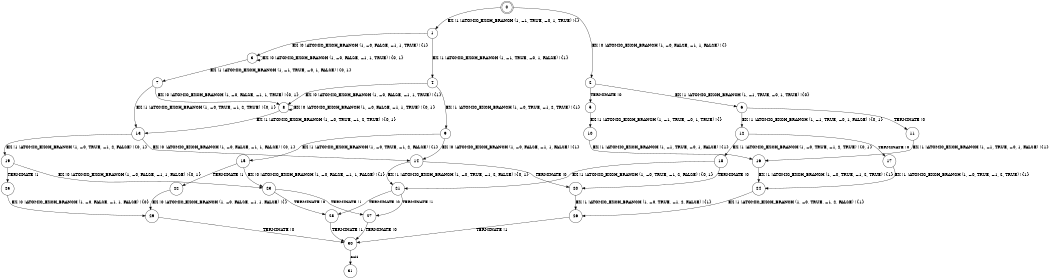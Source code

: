 digraph BCG {
size = "7, 10.5";
center = TRUE;
node [shape = circle];
0 [peripheries = 2];
0 -> 1 [label = "EX !1 !ATOMIC_EXCH_BRANCH (1, +1, TRUE, +0, 1, TRUE) !{}"];
0 -> 2 [label = "EX !0 !ATOMIC_EXCH_BRANCH (1, +0, FALSE, +1, 1, FALSE) !{}"];
1 -> 3 [label = "EX !0 !ATOMIC_EXCH_BRANCH (1, +0, FALSE, +1, 1, TRUE) !{1}"];
1 -> 4 [label = "EX !1 !ATOMIC_EXCH_BRANCH (1, +1, TRUE, +0, 1, FALSE) !{1}"];
2 -> 5 [label = "TERMINATE !0"];
2 -> 6 [label = "EX !1 !ATOMIC_EXCH_BRANCH (1, +1, TRUE, +0, 1, TRUE) !{0}"];
3 -> 7 [label = "EX !1 !ATOMIC_EXCH_BRANCH (1, +1, TRUE, +0, 1, FALSE) !{0, 1}"];
3 -> 3 [label = "EX !0 !ATOMIC_EXCH_BRANCH (1, +0, FALSE, +1, 1, TRUE) !{0, 1}"];
4 -> 8 [label = "EX !0 !ATOMIC_EXCH_BRANCH (1, +0, FALSE, +1, 1, TRUE) !{1}"];
4 -> 9 [label = "EX !1 !ATOMIC_EXCH_BRANCH (1, +0, TRUE, +1, 2, TRUE) !{1}"];
5 -> 10 [label = "EX !1 !ATOMIC_EXCH_BRANCH (1, +1, TRUE, +0, 1, TRUE) !{}"];
6 -> 11 [label = "TERMINATE !0"];
6 -> 12 [label = "EX !1 !ATOMIC_EXCH_BRANCH (1, +1, TRUE, +0, 1, FALSE) !{0, 1}"];
7 -> 13 [label = "EX !1 !ATOMIC_EXCH_BRANCH (1, +0, TRUE, +1, 2, TRUE) !{0, 1}"];
7 -> 8 [label = "EX !0 !ATOMIC_EXCH_BRANCH (1, +0, FALSE, +1, 1, TRUE) !{0, 1}"];
8 -> 13 [label = "EX !1 !ATOMIC_EXCH_BRANCH (1, +0, TRUE, +1, 2, TRUE) !{0, 1}"];
8 -> 8 [label = "EX !0 !ATOMIC_EXCH_BRANCH (1, +0, FALSE, +1, 1, TRUE) !{0, 1}"];
9 -> 14 [label = "EX !0 !ATOMIC_EXCH_BRANCH (1, +0, FALSE, +1, 1, FALSE) !{1}"];
9 -> 15 [label = "EX !1 !ATOMIC_EXCH_BRANCH (1, +0, TRUE, +1, 2, FALSE) !{1}"];
10 -> 16 [label = "EX !1 !ATOMIC_EXCH_BRANCH (1, +1, TRUE, +0, 1, FALSE) !{1}"];
11 -> 16 [label = "EX !1 !ATOMIC_EXCH_BRANCH (1, +1, TRUE, +0, 1, FALSE) !{1}"];
12 -> 17 [label = "TERMINATE !0"];
12 -> 18 [label = "EX !1 !ATOMIC_EXCH_BRANCH (1, +0, TRUE, +1, 2, TRUE) !{0, 1}"];
13 -> 19 [label = "EX !1 !ATOMIC_EXCH_BRANCH (1, +0, TRUE, +1, 2, FALSE) !{0, 1}"];
13 -> 14 [label = "EX !0 !ATOMIC_EXCH_BRANCH (1, +0, FALSE, +1, 1, FALSE) !{0, 1}"];
14 -> 20 [label = "TERMINATE !0"];
14 -> 21 [label = "EX !1 !ATOMIC_EXCH_BRANCH (1, +0, TRUE, +1, 2, FALSE) !{0, 1}"];
15 -> 22 [label = "TERMINATE !1"];
15 -> 23 [label = "EX !0 !ATOMIC_EXCH_BRANCH (1, +0, FALSE, +1, 1, FALSE) !{1}"];
16 -> 24 [label = "EX !1 !ATOMIC_EXCH_BRANCH (1, +0, TRUE, +1, 2, TRUE) !{1}"];
17 -> 24 [label = "EX !1 !ATOMIC_EXCH_BRANCH (1, +0, TRUE, +1, 2, TRUE) !{1}"];
18 -> 20 [label = "TERMINATE !0"];
18 -> 21 [label = "EX !1 !ATOMIC_EXCH_BRANCH (1, +0, TRUE, +1, 2, FALSE) !{0, 1}"];
19 -> 25 [label = "TERMINATE !1"];
19 -> 23 [label = "EX !0 !ATOMIC_EXCH_BRANCH (1, +0, FALSE, +1, 1, FALSE) !{0, 1}"];
20 -> 26 [label = "EX !1 !ATOMIC_EXCH_BRANCH (1, +0, TRUE, +1, 2, FALSE) !{1}"];
21 -> 27 [label = "TERMINATE !1"];
21 -> 28 [label = "TERMINATE !0"];
22 -> 29 [label = "EX !0 !ATOMIC_EXCH_BRANCH (1, +0, FALSE, +1, 1, FALSE) !{}"];
23 -> 27 [label = "TERMINATE !1"];
23 -> 28 [label = "TERMINATE !0"];
24 -> 26 [label = "EX !1 !ATOMIC_EXCH_BRANCH (1, +0, TRUE, +1, 2, FALSE) !{1}"];
25 -> 29 [label = "EX !0 !ATOMIC_EXCH_BRANCH (1, +0, FALSE, +1, 1, FALSE) !{0}"];
26 -> 30 [label = "TERMINATE !1"];
27 -> 30 [label = "TERMINATE !0"];
28 -> 30 [label = "TERMINATE !1"];
29 -> 30 [label = "TERMINATE !0"];
30 -> 31 [label = "exit"];
}
